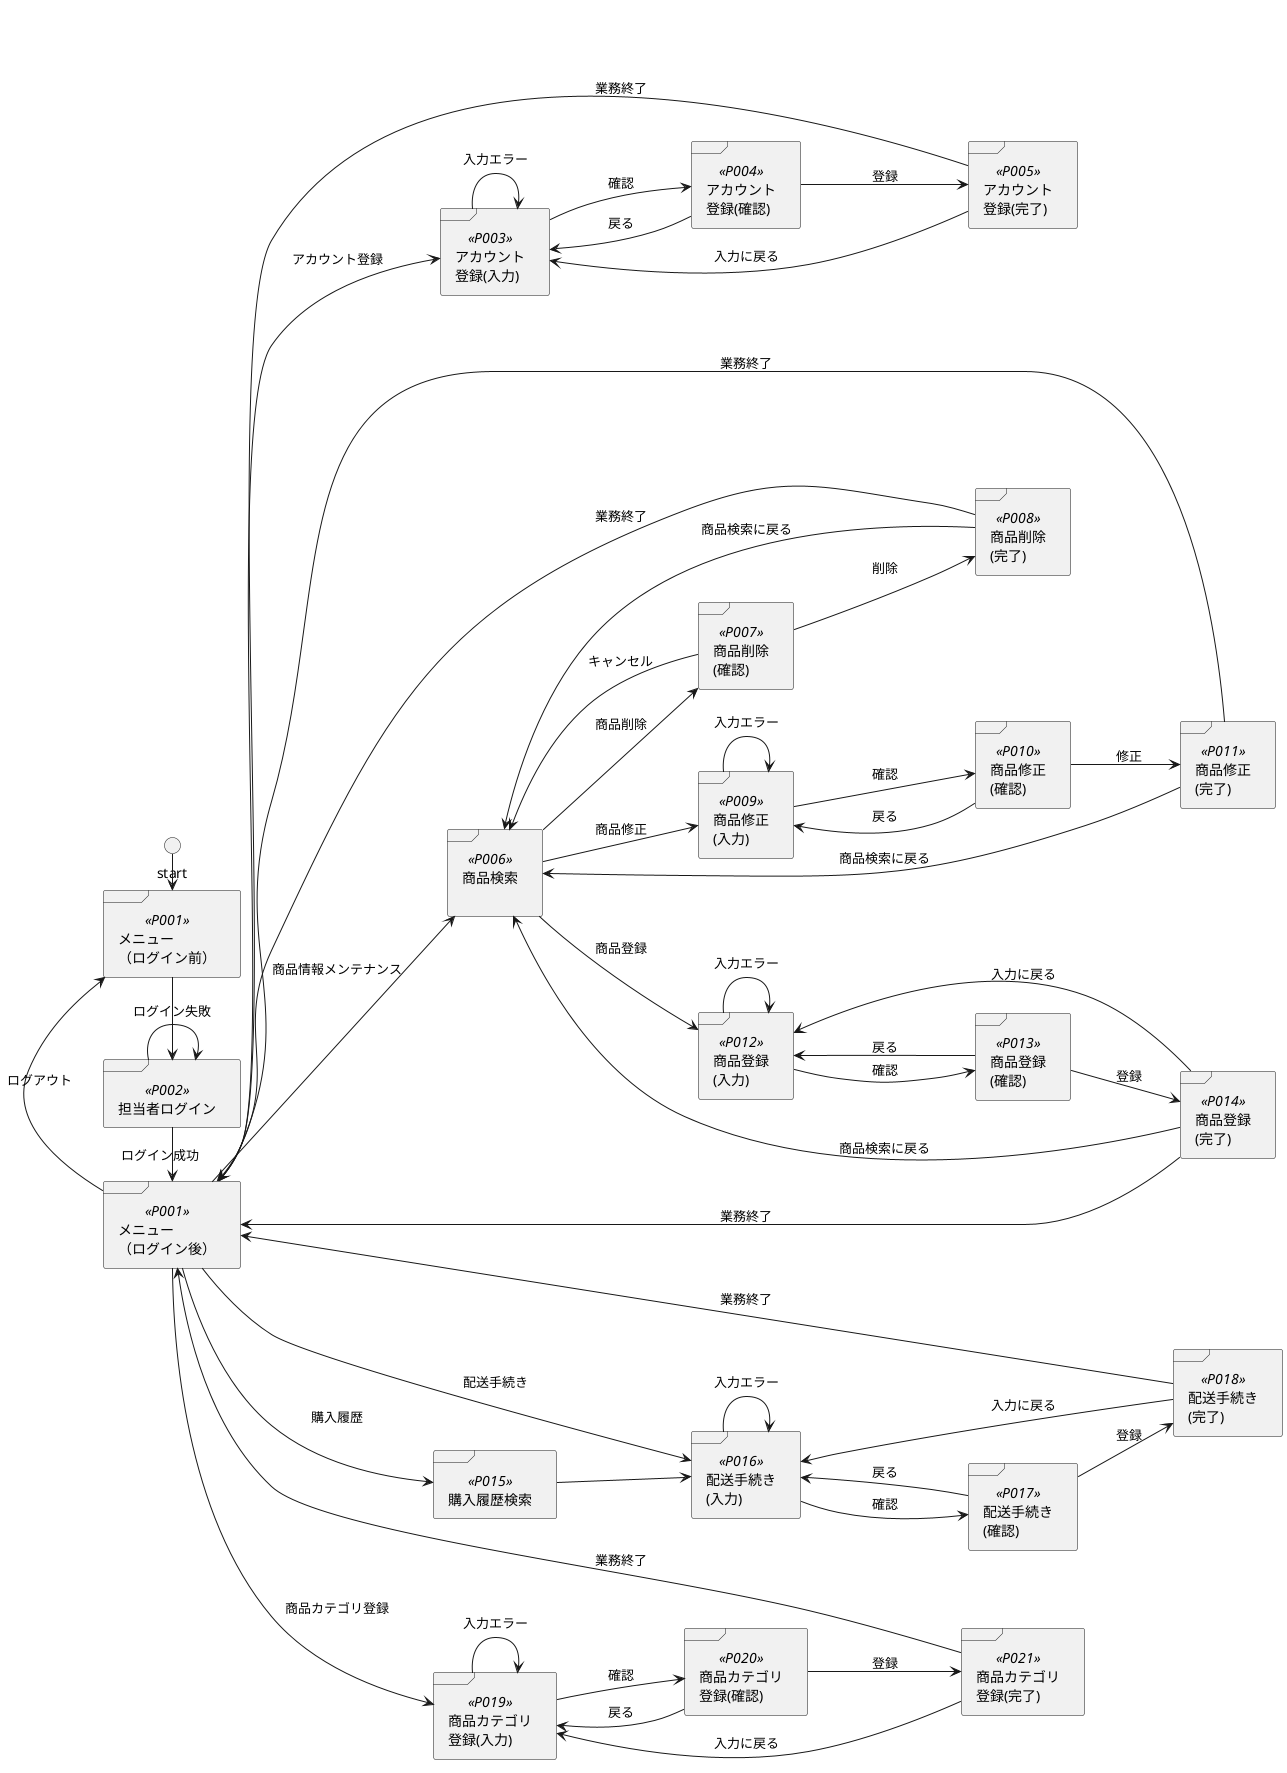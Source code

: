 @startuml

skinparam shadowing false
left to right direction
'skinparam monochrome true

frame "メニュー\n（ログイン前）" as p001_before <<P001>>
frame "メニュー\n（ログイン後）" as p001_after <<P001>>
frame "担当者ログイン" as p002 <<P002>>
frame "アカウント\n登録(入力)" as p003 <<P003>>
frame "アカウント\n登録(確認)" as p004 <<P004>>
frame "アカウント\n登録(完了)" as p005 <<P005>>
frame "商品検索\n" as p006 <<P006>>
frame "商品削除\n(確認)" as p007 <<P007>>
frame "商品削除\n(完了)" as p008 <<P008>>
frame "商品修正\n(入力)" as p009 <<P009>>
frame "商品修正\n(確認)" as p010 <<P010>>
frame "商品修正\n(完了)" as p011 <<P011>>
frame "商品登録\n(入力)" as p012 <<P012>>
frame "商品登録\n(確認)" as p013 <<P013>>
frame "商品登録\n(完了)" as p014 <<P014>>
frame "購入履歴検索" as p015 <<P015>>
frame "配送手続き\n(入力)" as p016 <<P016>>
frame "配送手続き\n(確認)" as p017 <<P017>>
frame "配送手続き\n(完了)" as p018 <<P018>>
frame "商品カテゴリ\n登録(入力)" as p019 <<P019>>
frame "商品カテゴリ\n登録(確認)" as p020 <<P020>>
frame "商品カテゴリ\n登録(完了)" as p021 <<P021>>

interface start

start -ri-> p001_before
p001_before -ri-> p002

p002 --> p002 : ログイン失敗
p002 -ri-> p001_after : ログイン成功
p001_after -le-> p001_before : ログアウト

p001_after --> p015 : 購入履歴
p015 --> p016

p001_after --> p006 : 商品情報メンテナンス
p001_after --> p003 : アカウント登録
p001_after --> p019 : 商品カテゴリ登録

p019 --> p019 : 入力エラー
p019 --> p020 : 確認
p019 <-- p020 : 戻る
p020 --> p021 : 登録
p021 --> p019 : 入力に戻る
p021 --> p001_after : 業務終了

p003 --> p003 : 入力エラー
p003 --> p004 : 確認
p003 <-- p004 : 戻る
p004 --> p005 : 登録
p005 --> p003 : 入力に戻る
p005 --> p001_after : 業務終了

p006 --> p012 : 商品登録
p012 --> p012 : 入力エラー
p012 --> p013 : 確認
p012 <-- p013 : 戻る
p013 --> p014 : 登録
p014 --> p006 : 商品検索に戻る
p014 --> p012 : 入力に戻る
p014 --> p001_after : 業務終了

p006 --> p009 : 商品修正
p009 --> p009 : 入力エラー
p009 --> p010 : 確認
p009 <-- p010 : 戻る
p010 --> p011 : 修正
p011 --> p006 : 商品検索に戻る
p011 --> p001_after : 業務終了

p006 --> p007 : 商品削除
p006 <-- p007 : キャンセル
p007 --> p008 : 削除
p008 --> p006 : 商品検索に戻る
p008 --> p001_after : 業務終了

p001_after --> p016 : 配送手続き
p016 --> p016 : 入力エラー
p016 --> p017 : 確認
p016 <-- p017 : 戻る
p017 --> p018 : 登録
p018 --> p016 : 入力に戻る
p018 --> p001_after : 業務終了
@enduml